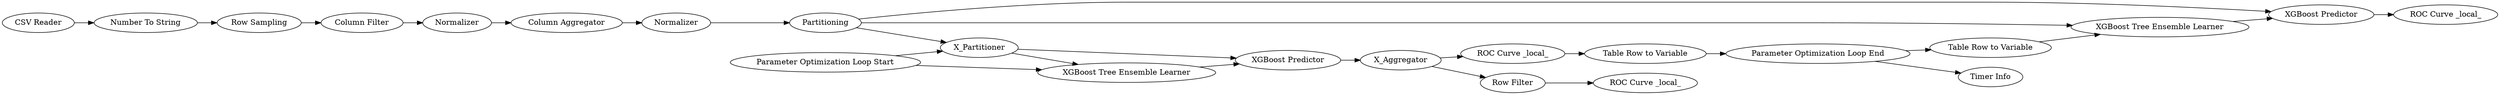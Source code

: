 digraph {
	1 [label="CSV Reader"]
	2 [label="Column Filter"]
	5 [label="Column Aggregator"]
	6 [label=Normalizer]
	8 [label=Partitioning]
	9 [label="XGBoost Predictor"]
	13 [label="ROC Curve _local_"]
	15 [label="Row Sampling"]
	16 [label="Number To String"]
	17 [label="Parameter Optimization Loop Start"]
	18 [label="Parameter Optimization Loop End"]
	19 [label="Table Row to Variable"]
	20 [label=Normalizer]
	21 [label="XGBoost Tree Ensemble Learner"]
	22 [label=X_Partitioner]
	23 [label=X_Aggregator]
	25 [label="ROC Curve _local_"]
	26 [label="XGBoost Tree Ensemble Learner"]
	27 [label="XGBoost Predictor"]
	28 [label="Timer Info"]
	31 [label="Row Filter"]
	32 [label="ROC Curve _local_"]
	33 [label="Table Row to Variable"]
	1 -> 16
	2 -> 20
	5 -> 6
	6 -> 8
	8 -> 26
	8 -> 27
	8 -> 22
	9 -> 23
	13 -> 19
	15 -> 2
	16 -> 15
	17 -> 21
	17 -> 22
	18 -> 28
	18 -> 33
	19 -> 18
	20 -> 5
	21 -> 9
	22 -> 21
	22 -> 9
	23 -> 31
	23 -> 13
	26 -> 27
	27 -> 25
	31 -> 32
	33 -> 26
	rankdir=LR
}
